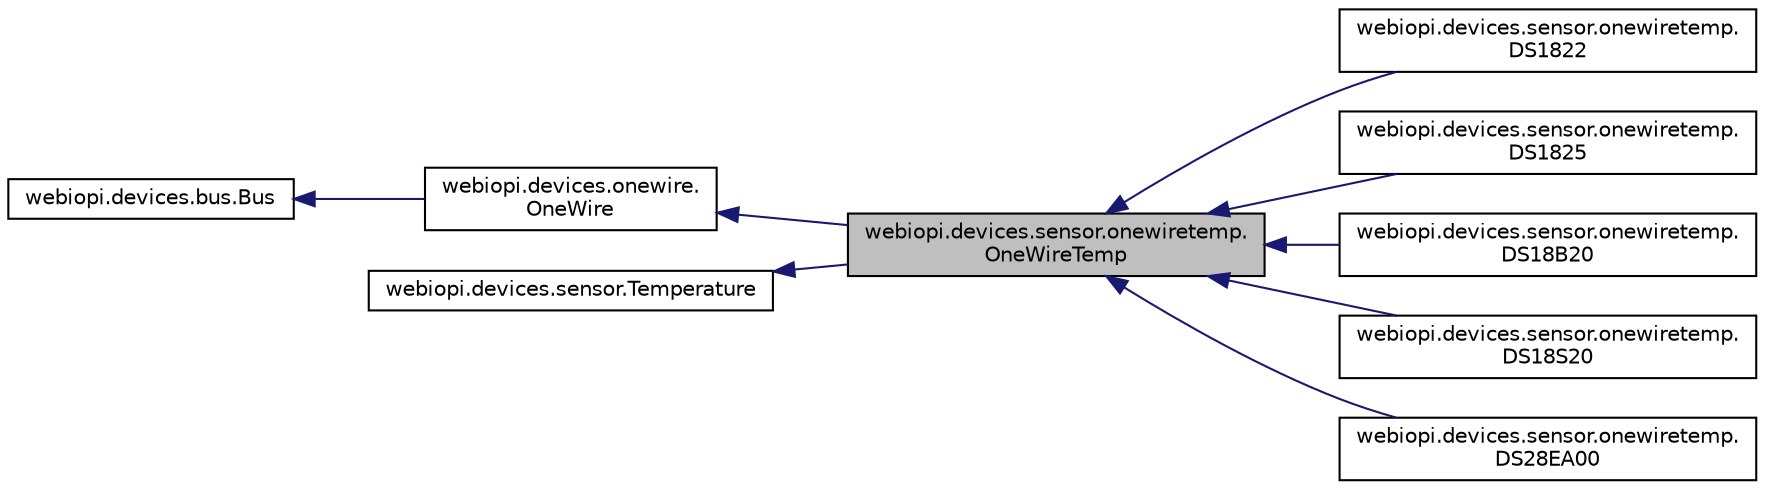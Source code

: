 digraph "webiopi.devices.sensor.onewiretemp.OneWireTemp"
{
  edge [fontname="Helvetica",fontsize="10",labelfontname="Helvetica",labelfontsize="10"];
  node [fontname="Helvetica",fontsize="10",shape=record];
  rankdir="LR";
  Node1 [label="webiopi.devices.sensor.onewiretemp.\lOneWireTemp",height=0.2,width=0.4,color="black", fillcolor="grey75", style="filled", fontcolor="black"];
  Node2 -> Node1 [dir="back",color="midnightblue",fontsize="10",style="solid",fontname="Helvetica"];
  Node2 [label="webiopi.devices.onewire.\lOneWire",height=0.2,width=0.4,color="black", fillcolor="white", style="filled",URL="$classwebiopi_1_1devices_1_1onewire_1_1OneWire.html"];
  Node3 -> Node2 [dir="back",color="midnightblue",fontsize="10",style="solid",fontname="Helvetica"];
  Node3 [label="webiopi.devices.bus.Bus",height=0.2,width=0.4,color="black", fillcolor="white", style="filled",URL="$classwebiopi_1_1devices_1_1bus_1_1Bus.html"];
  Node4 -> Node1 [dir="back",color="midnightblue",fontsize="10",style="solid",fontname="Helvetica"];
  Node4 [label="webiopi.devices.sensor.Temperature",height=0.2,width=0.4,color="black", fillcolor="white", style="filled",URL="$classwebiopi_1_1devices_1_1sensor_1_1Temperature.html"];
  Node1 -> Node5 [dir="back",color="midnightblue",fontsize="10",style="solid",fontname="Helvetica"];
  Node5 [label="webiopi.devices.sensor.onewiretemp.\lDS1822",height=0.2,width=0.4,color="black", fillcolor="white", style="filled",URL="$classwebiopi_1_1devices_1_1sensor_1_1onewiretemp_1_1DS1822.html"];
  Node1 -> Node6 [dir="back",color="midnightblue",fontsize="10",style="solid",fontname="Helvetica"];
  Node6 [label="webiopi.devices.sensor.onewiretemp.\lDS1825",height=0.2,width=0.4,color="black", fillcolor="white", style="filled",URL="$classwebiopi_1_1devices_1_1sensor_1_1onewiretemp_1_1DS1825.html"];
  Node1 -> Node7 [dir="back",color="midnightblue",fontsize="10",style="solid",fontname="Helvetica"];
  Node7 [label="webiopi.devices.sensor.onewiretemp.\lDS18B20",height=0.2,width=0.4,color="black", fillcolor="white", style="filled",URL="$classwebiopi_1_1devices_1_1sensor_1_1onewiretemp_1_1DS18B20.html"];
  Node1 -> Node8 [dir="back",color="midnightblue",fontsize="10",style="solid",fontname="Helvetica"];
  Node8 [label="webiopi.devices.sensor.onewiretemp.\lDS18S20",height=0.2,width=0.4,color="black", fillcolor="white", style="filled",URL="$classwebiopi_1_1devices_1_1sensor_1_1onewiretemp_1_1DS18S20.html"];
  Node1 -> Node9 [dir="back",color="midnightblue",fontsize="10",style="solid",fontname="Helvetica"];
  Node9 [label="webiopi.devices.sensor.onewiretemp.\lDS28EA00",height=0.2,width=0.4,color="black", fillcolor="white", style="filled",URL="$classwebiopi_1_1devices_1_1sensor_1_1onewiretemp_1_1DS28EA00.html"];
}
